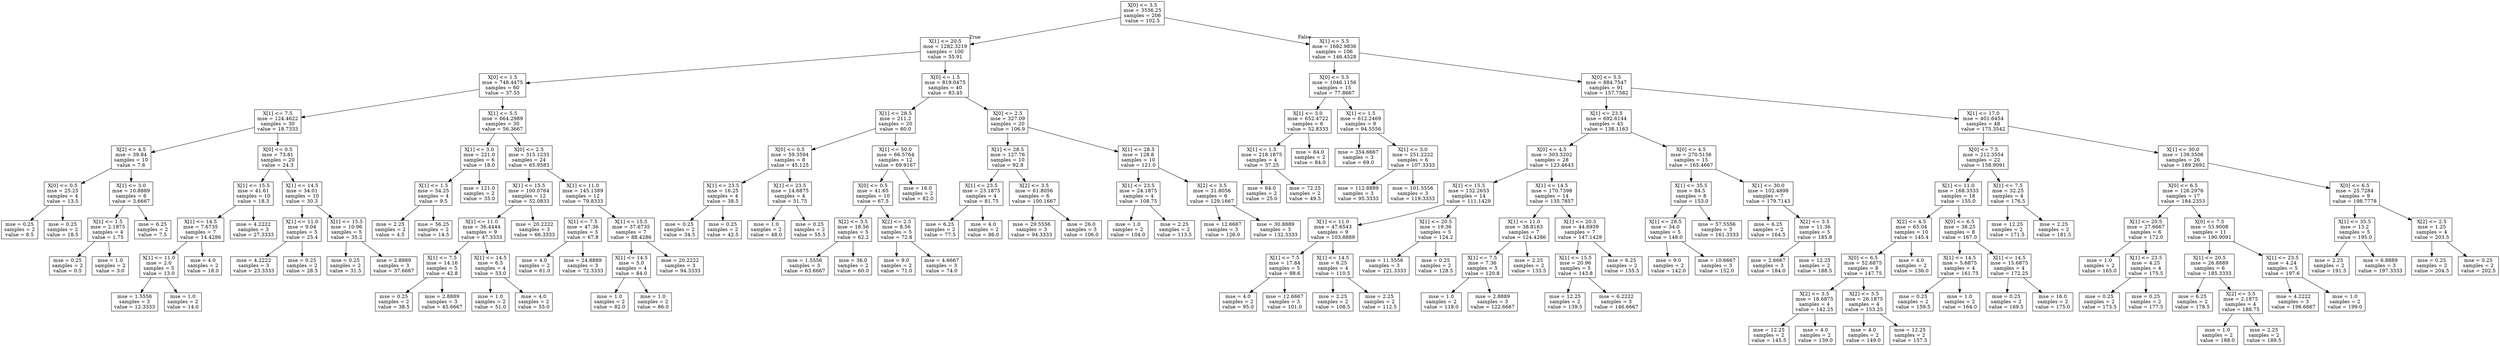 digraph Tree {
node [shape=box] ;
0 [label="X[0] <= 3.5\nmse = 3536.25\nsamples = 206\nvalue = 102.5"] ;
1 [label="X[1] <= 20.5\nmse = 1282.3219\nsamples = 100\nvalue = 55.91"] ;
0 -> 1 [labeldistance=2.5, labelangle=45, headlabel="True"] ;
2 [label="X[0] <= 1.5\nmse = 748.4475\nsamples = 60\nvalue = 37.55"] ;
1 -> 2 ;
3 [label="X[1] <= 7.5\nmse = 124.4622\nsamples = 30\nvalue = 18.7333"] ;
2 -> 3 ;
4 [label="X[2] <= 4.5\nmse = 39.84\nsamples = 10\nvalue = 7.6"] ;
3 -> 4 ;
5 [label="X[0] <= 0.5\nmse = 25.25\nsamples = 4\nvalue = 13.5"] ;
4 -> 5 ;
6 [label="mse = 0.25\nsamples = 2\nvalue = 8.5"] ;
5 -> 6 ;
7 [label="mse = 0.25\nsamples = 2\nvalue = 18.5"] ;
5 -> 7 ;
8 [label="X[1] <= 3.0\nmse = 10.8889\nsamples = 6\nvalue = 3.6667"] ;
4 -> 8 ;
9 [label="X[1] <= 1.5\nmse = 2.1875\nsamples = 4\nvalue = 1.75"] ;
8 -> 9 ;
10 [label="mse = 0.25\nsamples = 2\nvalue = 0.5"] ;
9 -> 10 ;
11 [label="mse = 1.0\nsamples = 2\nvalue = 3.0"] ;
9 -> 11 ;
12 [label="mse = 6.25\nsamples = 2\nvalue = 7.5"] ;
8 -> 12 ;
13 [label="X[0] <= 0.5\nmse = 73.81\nsamples = 20\nvalue = 24.3"] ;
3 -> 13 ;
14 [label="X[1] <= 15.5\nmse = 41.61\nsamples = 10\nvalue = 18.3"] ;
13 -> 14 ;
15 [label="X[1] <= 14.5\nmse = 7.6735\nsamples = 7\nvalue = 14.4286"] ;
14 -> 15 ;
16 [label="X[1] <= 11.0\nmse = 2.0\nsamples = 5\nvalue = 13.0"] ;
15 -> 16 ;
17 [label="mse = 1.5556\nsamples = 3\nvalue = 12.3333"] ;
16 -> 17 ;
18 [label="mse = 1.0\nsamples = 2\nvalue = 14.0"] ;
16 -> 18 ;
19 [label="mse = 4.0\nsamples = 2\nvalue = 18.0"] ;
15 -> 19 ;
20 [label="mse = 4.2222\nsamples = 3\nvalue = 27.3333"] ;
14 -> 20 ;
21 [label="X[1] <= 14.5\nmse = 34.01\nsamples = 10\nvalue = 30.3"] ;
13 -> 21 ;
22 [label="X[1] <= 11.0\nmse = 9.04\nsamples = 5\nvalue = 25.4"] ;
21 -> 22 ;
23 [label="mse = 4.2222\nsamples = 3\nvalue = 23.3333"] ;
22 -> 23 ;
24 [label="mse = 0.25\nsamples = 2\nvalue = 28.5"] ;
22 -> 24 ;
25 [label="X[1] <= 15.5\nmse = 10.96\nsamples = 5\nvalue = 35.2"] ;
21 -> 25 ;
26 [label="mse = 0.25\nsamples = 2\nvalue = 31.5"] ;
25 -> 26 ;
27 [label="mse = 2.8889\nsamples = 3\nvalue = 37.6667"] ;
25 -> 27 ;
28 [label="X[1] <= 5.5\nmse = 664.2989\nsamples = 30\nvalue = 56.3667"] ;
2 -> 28 ;
29 [label="X[1] <= 3.0\nmse = 221.0\nsamples = 6\nvalue = 18.0"] ;
28 -> 29 ;
30 [label="X[1] <= 1.5\nmse = 54.25\nsamples = 4\nvalue = 9.5"] ;
29 -> 30 ;
31 [label="mse = 2.25\nsamples = 2\nvalue = 4.5"] ;
30 -> 31 ;
32 [label="mse = 56.25\nsamples = 2\nvalue = 14.5"] ;
30 -> 32 ;
33 [label="mse = 121.0\nsamples = 2\nvalue = 35.0"] ;
29 -> 33 ;
34 [label="X[0] <= 2.5\nmse = 315.1233\nsamples = 24\nvalue = 65.9583"] ;
28 -> 34 ;
35 [label="X[1] <= 15.5\nmse = 100.0764\nsamples = 12\nvalue = 52.0833"] ;
34 -> 35 ;
36 [label="X[1] <= 11.0\nmse = 36.4444\nsamples = 9\nvalue = 47.3333"] ;
35 -> 36 ;
37 [label="X[1] <= 7.5\nmse = 14.16\nsamples = 5\nvalue = 42.8"] ;
36 -> 37 ;
38 [label="mse = 0.25\nsamples = 2\nvalue = 38.5"] ;
37 -> 38 ;
39 [label="mse = 2.8889\nsamples = 3\nvalue = 45.6667"] ;
37 -> 39 ;
40 [label="X[1] <= 14.5\nmse = 6.5\nsamples = 4\nvalue = 53.0"] ;
36 -> 40 ;
41 [label="mse = 1.0\nsamples = 2\nvalue = 51.0"] ;
40 -> 41 ;
42 [label="mse = 4.0\nsamples = 2\nvalue = 55.0"] ;
40 -> 42 ;
43 [label="mse = 20.2222\nsamples = 3\nvalue = 66.3333"] ;
35 -> 43 ;
44 [label="X[1] <= 11.0\nmse = 145.1389\nsamples = 12\nvalue = 79.8333"] ;
34 -> 44 ;
45 [label="X[1] <= 7.5\nmse = 47.36\nsamples = 5\nvalue = 67.8"] ;
44 -> 45 ;
46 [label="mse = 4.0\nsamples = 2\nvalue = 61.0"] ;
45 -> 46 ;
47 [label="mse = 24.8889\nsamples = 3\nvalue = 72.3333"] ;
45 -> 47 ;
48 [label="X[1] <= 15.5\nmse = 37.6735\nsamples = 7\nvalue = 88.4286"] ;
44 -> 48 ;
49 [label="X[1] <= 14.5\nmse = 5.0\nsamples = 4\nvalue = 84.0"] ;
48 -> 49 ;
50 [label="mse = 1.0\nsamples = 2\nvalue = 82.0"] ;
49 -> 50 ;
51 [label="mse = 1.0\nsamples = 2\nvalue = 86.0"] ;
49 -> 51 ;
52 [label="mse = 20.2222\nsamples = 3\nvalue = 94.3333"] ;
48 -> 52 ;
53 [label="X[0] <= 1.5\nmse = 819.0475\nsamples = 40\nvalue = 83.45"] ;
1 -> 53 ;
54 [label="X[1] <= 28.5\nmse = 211.2\nsamples = 20\nvalue = 60.0"] ;
53 -> 54 ;
55 [label="X[0] <= 0.5\nmse = 59.3594\nsamples = 8\nvalue = 45.125"] ;
54 -> 55 ;
56 [label="X[1] <= 23.5\nmse = 16.25\nsamples = 4\nvalue = 38.5"] ;
55 -> 56 ;
57 [label="mse = 0.25\nsamples = 2\nvalue = 34.5"] ;
56 -> 57 ;
58 [label="mse = 0.25\nsamples = 2\nvalue = 42.5"] ;
56 -> 58 ;
59 [label="X[1] <= 23.5\nmse = 14.6875\nsamples = 4\nvalue = 51.75"] ;
55 -> 59 ;
60 [label="mse = 1.0\nsamples = 2\nvalue = 48.0"] ;
59 -> 60 ;
61 [label="mse = 0.25\nsamples = 2\nvalue = 55.5"] ;
59 -> 61 ;
62 [label="X[1] <= 50.0\nmse = 66.5764\nsamples = 12\nvalue = 69.9167"] ;
54 -> 62 ;
63 [label="X[0] <= 0.5\nmse = 41.65\nsamples = 10\nvalue = 67.5"] ;
62 -> 63 ;
64 [label="X[2] <= 3.5\nmse = 18.56\nsamples = 5\nvalue = 62.2"] ;
63 -> 64 ;
65 [label="mse = 1.5556\nsamples = 3\nvalue = 63.6667"] ;
64 -> 65 ;
66 [label="mse = 36.0\nsamples = 2\nvalue = 60.0"] ;
64 -> 66 ;
67 [label="X[2] <= 2.5\nmse = 8.56\nsamples = 5\nvalue = 72.8"] ;
63 -> 67 ;
68 [label="mse = 9.0\nsamples = 2\nvalue = 71.0"] ;
67 -> 68 ;
69 [label="mse = 4.6667\nsamples = 3\nvalue = 74.0"] ;
67 -> 69 ;
70 [label="mse = 16.0\nsamples = 2\nvalue = 82.0"] ;
62 -> 70 ;
71 [label="X[0] <= 2.5\nmse = 327.09\nsamples = 20\nvalue = 106.9"] ;
53 -> 71 ;
72 [label="X[1] <= 28.5\nmse = 127.76\nsamples = 10\nvalue = 92.8"] ;
71 -> 72 ;
73 [label="X[1] <= 23.5\nmse = 23.1875\nsamples = 4\nvalue = 81.75"] ;
72 -> 73 ;
74 [label="mse = 6.25\nsamples = 2\nvalue = 77.5"] ;
73 -> 74 ;
75 [label="mse = 4.0\nsamples = 2\nvalue = 86.0"] ;
73 -> 75 ;
76 [label="X[2] <= 3.5\nmse = 61.8056\nsamples = 6\nvalue = 100.1667"] ;
72 -> 76 ;
77 [label="mse = 29.5556\nsamples = 3\nvalue = 94.3333"] ;
76 -> 77 ;
78 [label="mse = 26.0\nsamples = 3\nvalue = 106.0"] ;
76 -> 78 ;
79 [label="X[1] <= 28.5\nmse = 128.8\nsamples = 10\nvalue = 121.0"] ;
71 -> 79 ;
80 [label="X[1] <= 23.5\nmse = 24.1875\nsamples = 4\nvalue = 108.75"] ;
79 -> 80 ;
81 [label="mse = 1.0\nsamples = 2\nvalue = 104.0"] ;
80 -> 81 ;
82 [label="mse = 2.25\nsamples = 2\nvalue = 113.5"] ;
80 -> 82 ;
83 [label="X[2] <= 3.5\nmse = 31.8056\nsamples = 6\nvalue = 129.1667"] ;
79 -> 83 ;
84 [label="mse = 12.6667\nsamples = 3\nvalue = 126.0"] ;
83 -> 84 ;
85 [label="mse = 30.8889\nsamples = 3\nvalue = 132.3333"] ;
83 -> 85 ;
86 [label="X[1] <= 5.5\nmse = 1682.9836\nsamples = 106\nvalue = 146.4528"] ;
0 -> 86 [labeldistance=2.5, labelangle=-45, headlabel="False"] ;
87 [label="X[0] <= 5.5\nmse = 1046.1156\nsamples = 15\nvalue = 77.8667"] ;
86 -> 87 ;
88 [label="X[1] <= 3.0\nmse = 652.4722\nsamples = 6\nvalue = 52.8333"] ;
87 -> 88 ;
89 [label="X[1] <= 1.5\nmse = 218.1875\nsamples = 4\nvalue = 37.25"] ;
88 -> 89 ;
90 [label="mse = 64.0\nsamples = 2\nvalue = 25.0"] ;
89 -> 90 ;
91 [label="mse = 72.25\nsamples = 2\nvalue = 49.5"] ;
89 -> 91 ;
92 [label="mse = 64.0\nsamples = 2\nvalue = 84.0"] ;
88 -> 92 ;
93 [label="X[1] <= 1.5\nmse = 612.2469\nsamples = 9\nvalue = 94.5556"] ;
87 -> 93 ;
94 [label="mse = 354.6667\nsamples = 3\nvalue = 69.0"] ;
93 -> 94 ;
95 [label="X[1] <= 3.0\nmse = 251.2222\nsamples = 6\nvalue = 107.3333"] ;
93 -> 95 ;
96 [label="mse = 112.8889\nsamples = 3\nvalue = 95.3333"] ;
95 -> 96 ;
97 [label="mse = 101.5556\nsamples = 3\nvalue = 119.3333"] ;
95 -> 97 ;
98 [label="X[0] <= 5.5\nmse = 884.7547\nsamples = 91\nvalue = 157.7582"] ;
86 -> 98 ;
99 [label="X[1] <= 23.5\nmse = 692.6144\nsamples = 43\nvalue = 138.1163"] ;
98 -> 99 ;
100 [label="X[0] <= 4.5\nmse = 303.3202\nsamples = 28\nvalue = 123.4643"] ;
99 -> 100 ;
101 [label="X[1] <= 15.5\nmse = 132.2653\nsamples = 14\nvalue = 111.1429"] ;
100 -> 101 ;
102 [label="X[1] <= 11.0\nmse = 47.6543\nsamples = 9\nvalue = 103.8889"] ;
101 -> 102 ;
103 [label="X[1] <= 7.5\nmse = 17.84\nsamples = 5\nvalue = 98.6"] ;
102 -> 103 ;
104 [label="mse = 4.0\nsamples = 2\nvalue = 95.0"] ;
103 -> 104 ;
105 [label="mse = 12.6667\nsamples = 3\nvalue = 101.0"] ;
103 -> 105 ;
106 [label="X[1] <= 14.5\nmse = 6.25\nsamples = 4\nvalue = 110.5"] ;
102 -> 106 ;
107 [label="mse = 2.25\nsamples = 2\nvalue = 108.5"] ;
106 -> 107 ;
108 [label="mse = 2.25\nsamples = 2\nvalue = 112.5"] ;
106 -> 108 ;
109 [label="X[1] <= 20.5\nmse = 19.36\nsamples = 5\nvalue = 124.2"] ;
101 -> 109 ;
110 [label="mse = 11.5556\nsamples = 3\nvalue = 121.3333"] ;
109 -> 110 ;
111 [label="mse = 0.25\nsamples = 2\nvalue = 128.5"] ;
109 -> 111 ;
112 [label="X[1] <= 14.5\nmse = 170.7398\nsamples = 14\nvalue = 135.7857"] ;
100 -> 112 ;
113 [label="X[1] <= 11.0\nmse = 38.8163\nsamples = 7\nvalue = 124.4286"] ;
112 -> 113 ;
114 [label="X[1] <= 7.5\nmse = 7.36\nsamples = 5\nvalue = 120.8"] ;
113 -> 114 ;
115 [label="mse = 1.0\nsamples = 2\nvalue = 118.0"] ;
114 -> 115 ;
116 [label="mse = 2.8889\nsamples = 3\nvalue = 122.6667"] ;
114 -> 116 ;
117 [label="mse = 2.25\nsamples = 2\nvalue = 133.5"] ;
113 -> 117 ;
118 [label="X[1] <= 20.5\nmse = 44.6939\nsamples = 7\nvalue = 147.1429"] ;
112 -> 118 ;
119 [label="X[1] <= 15.5\nmse = 20.96\nsamples = 5\nvalue = 143.8"] ;
118 -> 119 ;
120 [label="mse = 12.25\nsamples = 2\nvalue = 139.5"] ;
119 -> 120 ;
121 [label="mse = 6.2222\nsamples = 3\nvalue = 146.6667"] ;
119 -> 121 ;
122 [label="mse = 6.25\nsamples = 2\nvalue = 155.5"] ;
118 -> 122 ;
123 [label="X[0] <= 4.5\nmse = 270.5156\nsamples = 15\nvalue = 165.4667"] ;
99 -> 123 ;
124 [label="X[1] <= 35.5\nmse = 84.5\nsamples = 8\nvalue = 153.0"] ;
123 -> 124 ;
125 [label="X[1] <= 28.5\nmse = 34.0\nsamples = 5\nvalue = 148.0"] ;
124 -> 125 ;
126 [label="mse = 9.0\nsamples = 2\nvalue = 142.0"] ;
125 -> 126 ;
127 [label="mse = 10.6667\nsamples = 3\nvalue = 152.0"] ;
125 -> 127 ;
128 [label="mse = 57.5556\nsamples = 3\nvalue = 161.3333"] ;
124 -> 128 ;
129 [label="X[1] <= 30.0\nmse = 102.4898\nsamples = 7\nvalue = 179.7143"] ;
123 -> 129 ;
130 [label="mse = 6.25\nsamples = 2\nvalue = 164.5"] ;
129 -> 130 ;
131 [label="X[2] <= 3.5\nmse = 11.36\nsamples = 5\nvalue = 185.8"] ;
129 -> 131 ;
132 [label="mse = 2.6667\nsamples = 3\nvalue = 184.0"] ;
131 -> 132 ;
133 [label="mse = 12.25\nsamples = 2\nvalue = 188.5"] ;
131 -> 133 ;
134 [label="X[1] <= 17.0\nmse = 401.6454\nsamples = 48\nvalue = 175.3542"] ;
98 -> 134 ;
135 [label="X[0] <= 7.5\nmse = 212.3554\nsamples = 22\nvalue = 158.9091"] ;
134 -> 135 ;
136 [label="X[1] <= 11.0\nmse = 168.3333\nsamples = 18\nvalue = 155.0"] ;
135 -> 136 ;
137 [label="X[2] <= 4.5\nmse = 65.04\nsamples = 10\nvalue = 145.4"] ;
136 -> 137 ;
138 [label="X[0] <= 6.5\nmse = 52.6875\nsamples = 8\nvalue = 147.75"] ;
137 -> 138 ;
139 [label="X[2] <= 3.5\nmse = 18.6875\nsamples = 4\nvalue = 142.25"] ;
138 -> 139 ;
140 [label="mse = 12.25\nsamples = 2\nvalue = 145.5"] ;
139 -> 140 ;
141 [label="mse = 4.0\nsamples = 2\nvalue = 139.0"] ;
139 -> 141 ;
142 [label="X[2] <= 3.5\nmse = 26.1875\nsamples = 4\nvalue = 153.25"] ;
138 -> 142 ;
143 [label="mse = 4.0\nsamples = 2\nvalue = 149.0"] ;
142 -> 143 ;
144 [label="mse = 12.25\nsamples = 2\nvalue = 157.5"] ;
142 -> 144 ;
145 [label="mse = 4.0\nsamples = 2\nvalue = 136.0"] ;
137 -> 145 ;
146 [label="X[0] <= 6.5\nmse = 38.25\nsamples = 8\nvalue = 167.0"] ;
136 -> 146 ;
147 [label="X[1] <= 14.5\nmse = 5.6875\nsamples = 4\nvalue = 161.75"] ;
146 -> 147 ;
148 [label="mse = 0.25\nsamples = 2\nvalue = 159.5"] ;
147 -> 148 ;
149 [label="mse = 1.0\nsamples = 2\nvalue = 164.0"] ;
147 -> 149 ;
150 [label="X[1] <= 14.5\nmse = 15.6875\nsamples = 4\nvalue = 172.25"] ;
146 -> 150 ;
151 [label="mse = 0.25\nsamples = 2\nvalue = 169.5"] ;
150 -> 151 ;
152 [label="mse = 16.0\nsamples = 2\nvalue = 175.0"] ;
150 -> 152 ;
153 [label="X[1] <= 7.5\nmse = 32.25\nsamples = 4\nvalue = 176.5"] ;
135 -> 153 ;
154 [label="mse = 12.25\nsamples = 2\nvalue = 171.5"] ;
153 -> 154 ;
155 [label="mse = 2.25\nsamples = 2\nvalue = 181.5"] ;
153 -> 155 ;
156 [label="X[1] <= 30.0\nmse = 139.3506\nsamples = 26\nvalue = 189.2692"] ;
134 -> 156 ;
157 [label="X[0] <= 6.5\nmse = 126.2976\nsamples = 17\nvalue = 184.2353"] ;
156 -> 157 ;
158 [label="X[1] <= 20.5\nmse = 27.6667\nsamples = 6\nvalue = 172.0"] ;
157 -> 158 ;
159 [label="mse = 1.0\nsamples = 2\nvalue = 165.0"] ;
158 -> 159 ;
160 [label="X[1] <= 23.5\nmse = 4.25\nsamples = 4\nvalue = 175.5"] ;
158 -> 160 ;
161 [label="mse = 0.25\nsamples = 2\nvalue = 173.5"] ;
160 -> 161 ;
162 [label="mse = 0.25\nsamples = 2\nvalue = 177.5"] ;
160 -> 162 ;
163 [label="X[0] <= 7.5\nmse = 53.9008\nsamples = 11\nvalue = 190.9091"] ;
157 -> 163 ;
164 [label="X[1] <= 20.5\nmse = 26.8889\nsamples = 6\nvalue = 185.3333"] ;
163 -> 164 ;
165 [label="mse = 6.25\nsamples = 2\nvalue = 178.5"] ;
164 -> 165 ;
166 [label="X[2] <= 3.5\nmse = 2.1875\nsamples = 4\nvalue = 188.75"] ;
164 -> 166 ;
167 [label="mse = 1.0\nsamples = 2\nvalue = 188.0"] ;
166 -> 167 ;
168 [label="mse = 2.25\nsamples = 2\nvalue = 189.5"] ;
166 -> 168 ;
169 [label="X[1] <= 23.5\nmse = 4.24\nsamples = 5\nvalue = 197.6"] ;
163 -> 169 ;
170 [label="mse = 4.2222\nsamples = 3\nvalue = 196.6667"] ;
169 -> 170 ;
171 [label="mse = 1.0\nsamples = 2\nvalue = 199.0"] ;
169 -> 171 ;
172 [label="X[0] <= 6.5\nmse = 25.7284\nsamples = 9\nvalue = 198.7778"] ;
156 -> 172 ;
173 [label="X[1] <= 35.5\nmse = 13.2\nsamples = 5\nvalue = 195.0"] ;
172 -> 173 ;
174 [label="mse = 2.25\nsamples = 2\nvalue = 191.5"] ;
173 -> 174 ;
175 [label="mse = 6.8889\nsamples = 3\nvalue = 197.3333"] ;
173 -> 175 ;
176 [label="X[2] <= 2.5\nmse = 1.25\nsamples = 4\nvalue = 203.5"] ;
172 -> 176 ;
177 [label="mse = 0.25\nsamples = 2\nvalue = 204.5"] ;
176 -> 177 ;
178 [label="mse = 0.25\nsamples = 2\nvalue = 202.5"] ;
176 -> 178 ;
}